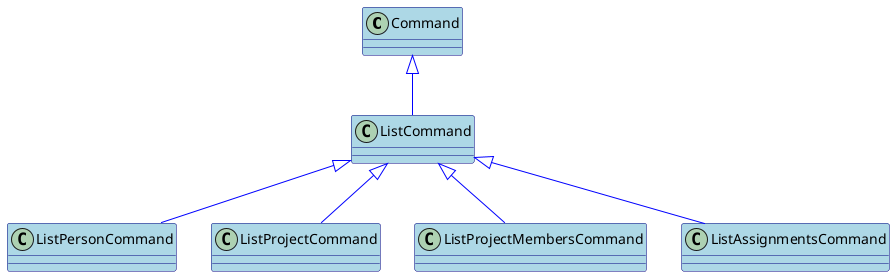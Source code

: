 @startuml
skinparam class {
    BackgroundColor #ADD8E6
    ArrowColor #0000FF
    BorderColor #000080
}

Command <|-- ListCommand

ListCommand <|-- ListPersonCommand
ListCommand <|-- ListProjectCommand
ListCommand <|-- ListProjectMembersCommand
ListCommand <|-- ListAssignmentsCommand

@enduml
